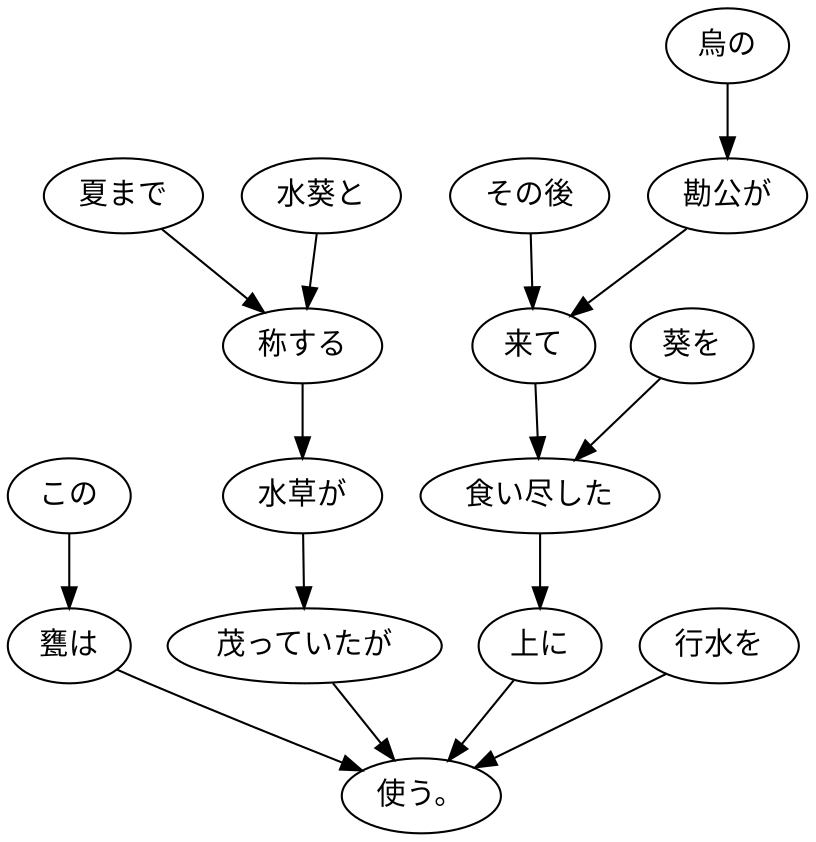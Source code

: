 digraph graph9172 {
	node0 [label="この"];
	node1 [label="甕は"];
	node2 [label="夏まで"];
	node3 [label="水葵と"];
	node4 [label="称する"];
	node5 [label="水草が"];
	node6 [label="茂っていたが"];
	node7 [label="その後"];
	node8 [label="烏の"];
	node9 [label="勘公が"];
	node10 [label="来て"];
	node11 [label="葵を"];
	node12 [label="食い尽した"];
	node13 [label="上に"];
	node14 [label="行水を"];
	node15 [label="使う。"];
	node0 -> node1;
	node1 -> node15;
	node2 -> node4;
	node3 -> node4;
	node4 -> node5;
	node5 -> node6;
	node6 -> node15;
	node7 -> node10;
	node8 -> node9;
	node9 -> node10;
	node10 -> node12;
	node11 -> node12;
	node12 -> node13;
	node13 -> node15;
	node14 -> node15;
}
